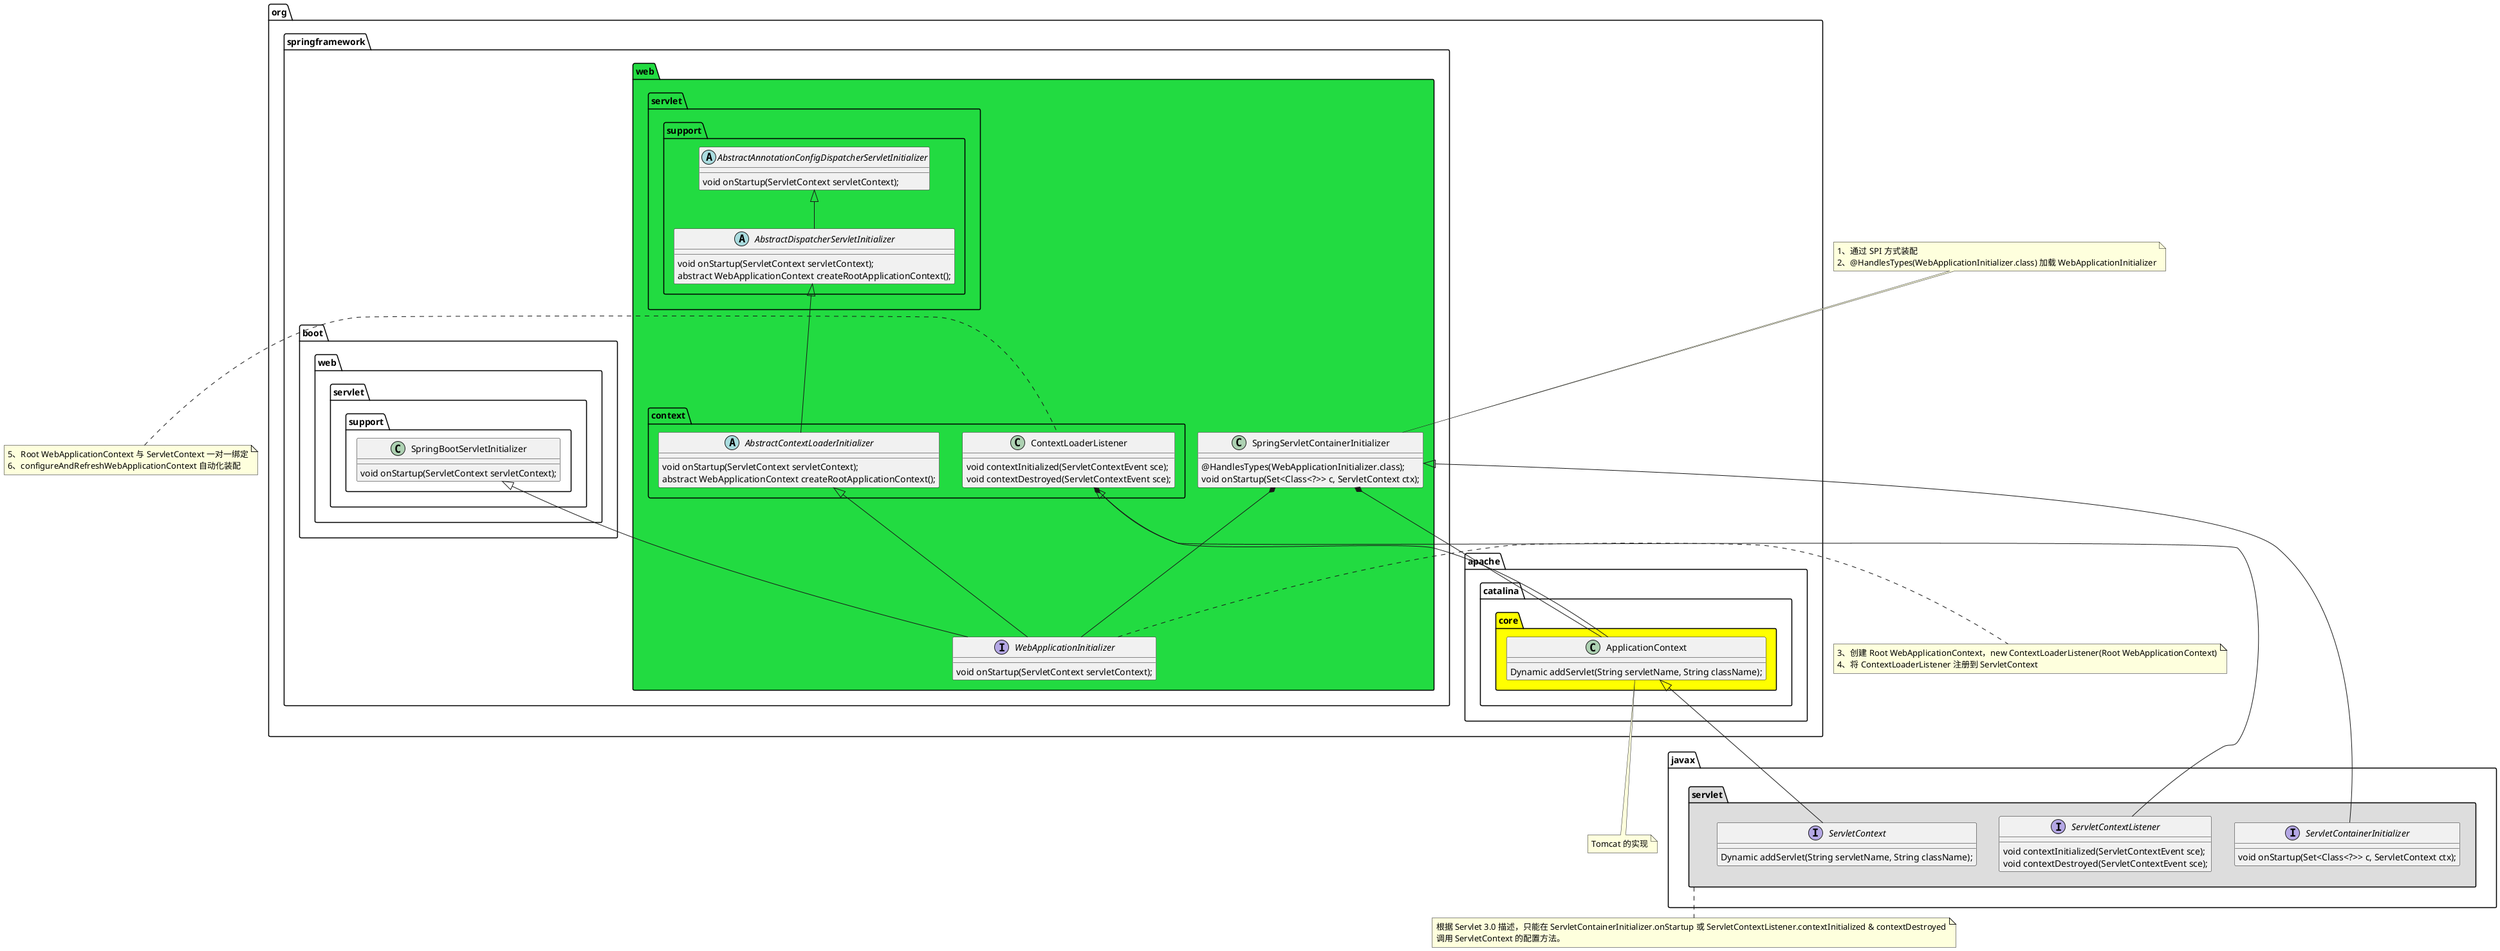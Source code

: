 @startuml

package javax.servlet #DDDDDD {
}
interface javax.servlet.ServletContext {
    Dynamic addServlet(String servletName, String className);
}
interface javax.servlet.ServletContainerInitializer {
    void onStartup(Set<Class<?>> c, ServletContext ctx);
}
interface javax.servlet.ServletContextListener {
    void contextInitialized(ServletContextEvent sce);
    void contextDestroyed(ServletContextEvent sce);
}
note bottom of javax.servlet
 根据 Servlet 3.0 描述，只能在 ServletContainerInitializer.onStartup 或 ServletContextListener.contextInitialized & contextDestroyed
 调用 ServletContext 的配置方法。
end note

package org.apache.catalina.core #Yellow{
}
class org.apache.catalina.core.ApplicationContext {
    Dynamic addServlet(String servletName, String className);
}
note bottom of org.apache.catalina.core.ApplicationContext: Tomcat 的实现

package org.springframework.web #22db41 {
}
package org.springframework.web.context #22db41 {
}
package org.springframework.web.servlet.support #22db41 {
}
class org.springframework.web.SpringServletContainerInitializer {
    @HandlesTypes(WebApplicationInitializer.class);
    void onStartup(Set<Class<?>> c, ServletContext ctx);
}
note top of org.springframework.web.SpringServletContainerInitializer
    1、通过 SPI 方式装配
    2、@HandlesTypes(WebApplicationInitializer.class) 加载 WebApplicationInitializer
end note

class org.springframework.web.context.ContextLoaderListener {
    void contextInitialized(ServletContextEvent sce);
    void contextDestroyed(ServletContextEvent sce);
}
note left of org.springframework.web.context.ContextLoaderListener
 5、Root WebApplicationContext 与 ServletContext 一对一绑定
 6、configureAndRefreshWebApplicationContext 自动化装配
end note

interface org.springframework.web.WebApplicationInitializer {
    void onStartup(ServletContext servletContext);
}
note right of org.springframework.web.WebApplicationInitializer
 3、创建 Root WebApplicationContext，new ContextLoaderListener(Root WebApplicationContext)
 4、将 ContextLoaderListener 注册到 ServletContext
end note

abstract org.springframework.web.context.AbstractContextLoaderInitializer {
    void onStartup(ServletContext servletContext);
    abstract WebApplicationContext createRootApplicationContext();
}
abstract org.springframework.web.servlet.support.AbstractDispatcherServletInitializer {
    void onStartup(ServletContext servletContext);
    abstract WebApplicationContext createRootApplicationContext();
}
abstract org.springframework.web.servlet.support.AbstractAnnotationConfigDispatcherServletInitializer {
    void onStartup(ServletContext servletContext);
}
class org.springframework.boot.web.servlet.support.SpringBootServletInitializer {
    void onStartup(ServletContext servletContext);
}

org.springframework.web.SpringServletContainerInitializer  *-- org.apache.catalina.core.ApplicationContext
org.springframework.web.context.ContextLoaderListener *-- org.apache.catalina.core.ApplicationContext
org.apache.catalina.core.ApplicationContext <|-- javax.servlet.ServletContext
org.springframework.web.SpringServletContainerInitializer <|-- javax.servlet.ServletContainerInitializer
org.springframework.web.context.ContextLoaderListener <|-- javax.servlet.ServletContextListener

org.springframework.web.SpringServletContainerInitializer *-- org.springframework.web.WebApplicationInitializer
org.springframework.web.context.AbstractContextLoaderInitializer <|-- org.springframework.web.WebApplicationInitializer
org.springframework.web.servlet.support.AbstractDispatcherServletInitializer <|-- org.springframework.web.context.AbstractContextLoaderInitializer
org.springframework.web.servlet.support.AbstractAnnotationConfigDispatcherServletInitializer <|-- org.springframework.web.servlet.support.AbstractDispatcherServletInitializer
org.springframework.boot.web.servlet.support.SpringBootServletInitializer <|-- org.springframework.web.WebApplicationInitializer



@enduml